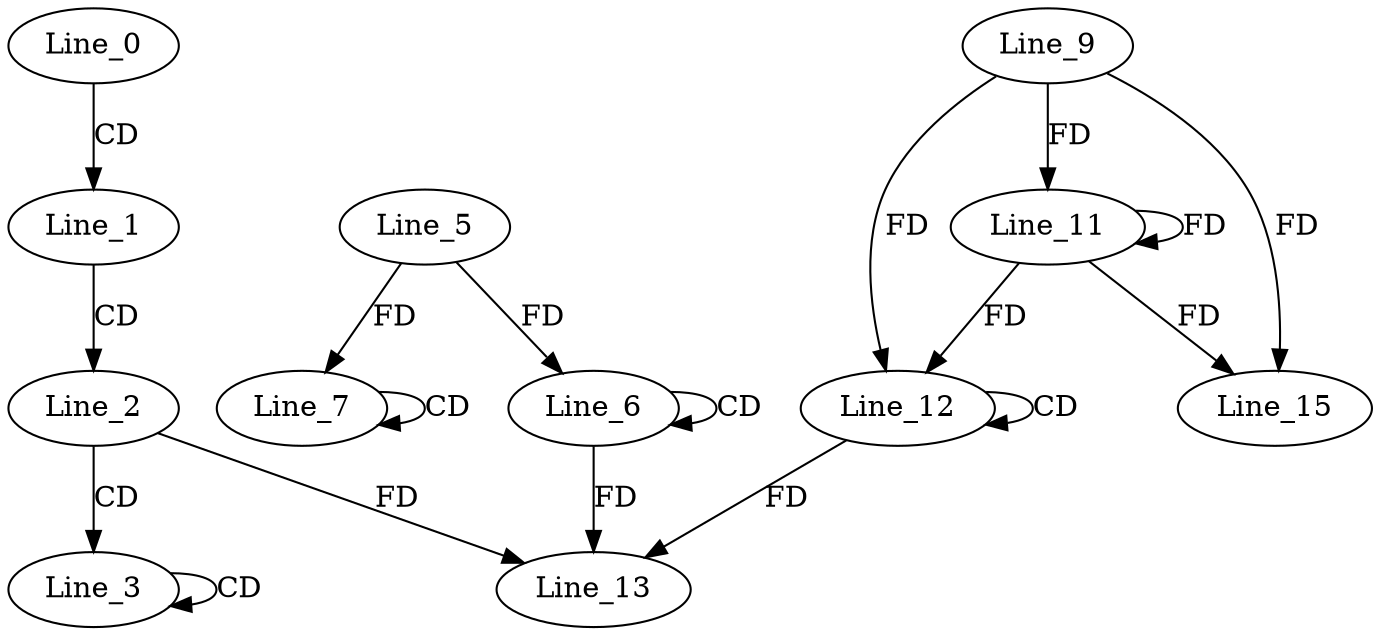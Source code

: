 digraph G {
  Line_0;
  Line_1;
  Line_2;
  Line_3;
  Line_3;
  Line_3;
  Line_6;
  Line_6;
  Line_5;
  Line_7;
  Line_7;
  Line_9;
  Line_11;
  Line_12;
  Line_12;
  Line_13;
  Line_15;
  Line_0 -> Line_1 [ label="CD" ];
  Line_1 -> Line_2 [ label="CD" ];
  Line_2 -> Line_3 [ label="CD" ];
  Line_3 -> Line_3 [ label="CD" ];
  Line_6 -> Line_6 [ label="CD" ];
  Line_5 -> Line_6 [ label="FD" ];
  Line_7 -> Line_7 [ label="CD" ];
  Line_5 -> Line_7 [ label="FD" ];
  Line_9 -> Line_11 [ label="FD" ];
  Line_11 -> Line_11 [ label="FD" ];
  Line_12 -> Line_12 [ label="CD" ];
  Line_9 -> Line_12 [ label="FD" ];
  Line_11 -> Line_12 [ label="FD" ];
  Line_2 -> Line_13 [ label="FD" ];
  Line_6 -> Line_13 [ label="FD" ];
  Line_12 -> Line_13 [ label="FD" ];
  Line_9 -> Line_15 [ label="FD" ];
  Line_11 -> Line_15 [ label="FD" ];
}
